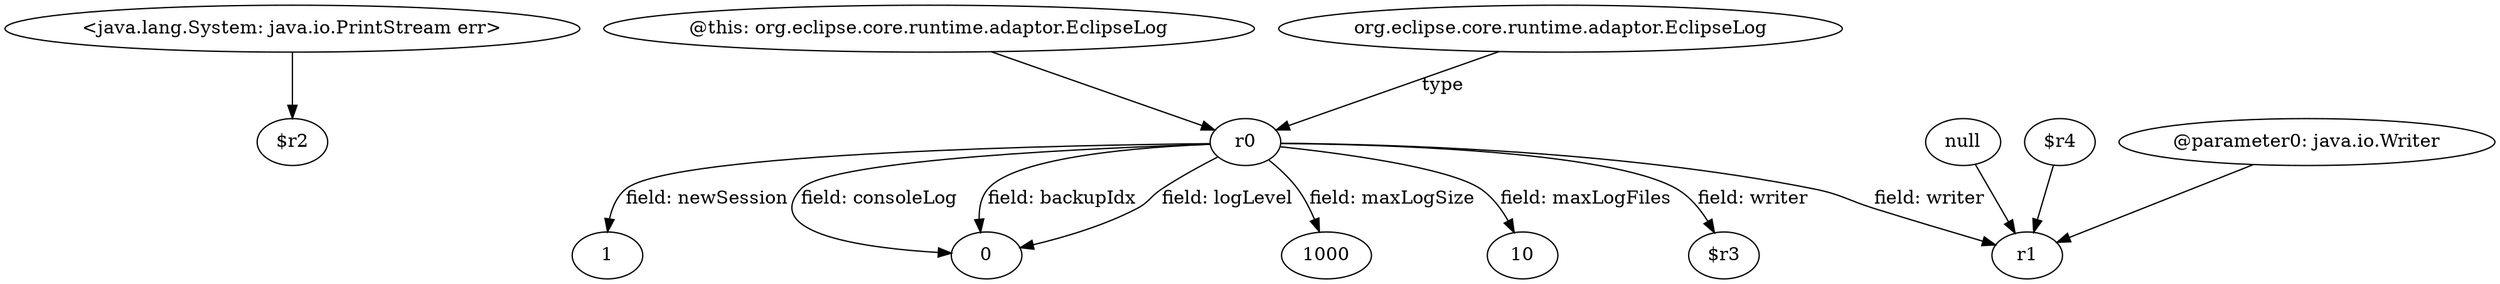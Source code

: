 digraph g {
0[label="<java.lang.System: java.io.PrintStream err>"]
1[label="$r2"]
0->1[label=""]
2[label="@this: org.eclipse.core.runtime.adaptor.EclipseLog"]
3[label="r0"]
2->3[label=""]
4[label="1"]
3->4[label="field: newSession"]
5[label="0"]
3->5[label="field: consoleLog"]
3->5[label="field: backupIdx"]
3->5[label="field: logLevel"]
6[label="1000"]
3->6[label="field: maxLogSize"]
7[label="null"]
8[label="r1"]
7->8[label=""]
9[label="10"]
3->9[label="field: maxLogFiles"]
10[label="org.eclipse.core.runtime.adaptor.EclipseLog"]
10->3[label="type"]
11[label="$r4"]
11->8[label=""]
12[label="$r3"]
3->12[label="field: writer"]
3->8[label="field: writer"]
13[label="@parameter0: java.io.Writer"]
13->8[label=""]
}